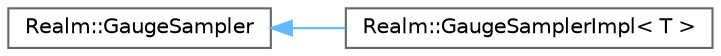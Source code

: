 digraph "Graphical Class Hierarchy"
{
 // LATEX_PDF_SIZE
  bgcolor="transparent";
  edge [fontname=Helvetica,fontsize=10,labelfontname=Helvetica,labelfontsize=10];
  node [fontname=Helvetica,fontsize=10,shape=box,height=0.2,width=0.4];
  rankdir="LR";
  Node0 [id="Node000000",label="Realm::GaugeSampler",height=0.2,width=0.4,color="grey40", fillcolor="white", style="filled",URL="$classRealm_1_1GaugeSampler.html",tooltip=" "];
  Node0 -> Node1 [id="edge152_Node000000_Node000001",dir="back",color="steelblue1",style="solid",tooltip=" "];
  Node1 [id="Node000001",label="Realm::GaugeSamplerImpl\< T \>",height=0.2,width=0.4,color="grey40", fillcolor="white", style="filled",URL="$classRealm_1_1GaugeSamplerImpl.html",tooltip=" "];
}
